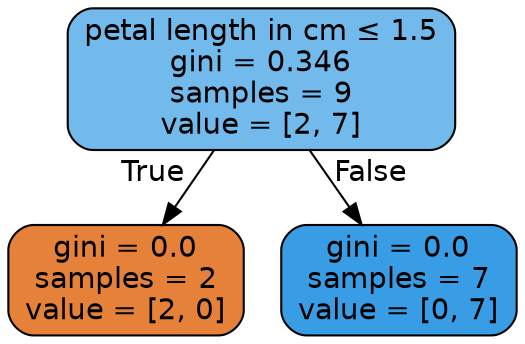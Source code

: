 digraph Tree {
node [shape=box, style="filled, rounded", color="black", fontname="helvetica"] ;
edge [fontname="helvetica"] ;
0 [label=<petal length in cm &le; 1.5<br/>gini = 0.346<br/>samples = 9<br/>value = [2, 7]>, fillcolor="#72b9ec"] ;
1 [label=<gini = 0.0<br/>samples = 2<br/>value = [2, 0]>, fillcolor="#e58139"] ;
0 -> 1 [labeldistance=2.5, labelangle=45, headlabel="True"] ;
2 [label=<gini = 0.0<br/>samples = 7<br/>value = [0, 7]>, fillcolor="#399de5"] ;
0 -> 2 [labeldistance=2.5, labelangle=-45, headlabel="False"] ;
}